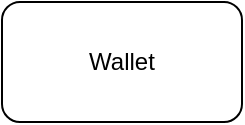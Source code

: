<mxfile version="20.5.3" type="embed"><diagram id="5Uhn1q7FSRpqrk5EBjyI" name="Page-1"><mxGraphModel dx="450" dy="630" grid="1" gridSize="10" guides="1" tooltips="1" connect="1" arrows="1" fold="1" page="1" pageScale="1" pageWidth="850" pageHeight="1100" math="0" shadow="0"><root><mxCell id="0"/><mxCell id="1" parent="0"/><mxCell id="2" value="Wallet" style="rounded=1;whiteSpace=wrap;html=1;" vertex="1" parent="1"><mxGeometry x="160" y="230" width="120" height="60" as="geometry"/></mxCell></root></mxGraphModel></diagram></mxfile>